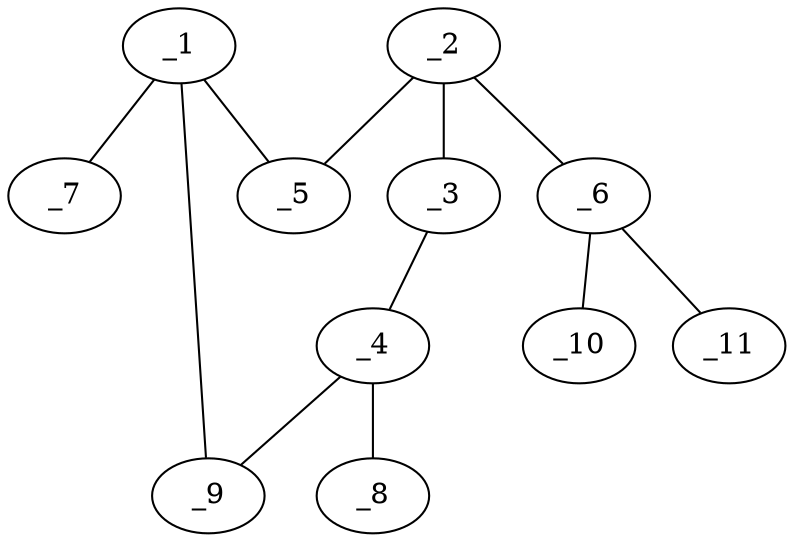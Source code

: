 graph molid677276 {
	_1	 [charge=0,
		chem=1,
		symbol="C  ",
		x="4.5981",
		y="-1.25"];
	_5	 [charge=0,
		chem=4,
		symbol="N  ",
		x="4.5981",
		y="-0.25"];
	_1 -- _5	 [valence=2];
	_7	 [charge=0,
		chem=2,
		symbol="O  ",
		x="5.4641",
		y="-1.75"];
	_1 -- _7	 [valence=1];
	_9	 [charge=0,
		chem=4,
		symbol="N  ",
		x="3.7321",
		y="-1.75"];
	_1 -- _9	 [valence=1];
	_2	 [charge=0,
		chem=1,
		symbol="C  ",
		x="3.7321",
		y="0.25"];
	_3	 [charge=0,
		chem=1,
		symbol="C  ",
		x="2.866",
		y="-0.25"];
	_2 -- _3	 [valence=2];
	_2 -- _5	 [valence=1];
	_6	 [charge=0,
		chem=4,
		symbol="N  ",
		x="3.7321",
		y="1.25"];
	_2 -- _6	 [valence=1];
	_4	 [charge=0,
		chem=1,
		symbol="C  ",
		x="2.866",
		y="-1.25"];
	_3 -- _4	 [valence=1];
	_8	 [charge=0,
		chem=2,
		symbol="O  ",
		x=2,
		y="-1.75"];
	_4 -- _8	 [valence=1];
	_4 -- _9	 [valence=2];
	_10	 [charge=0,
		chem=4,
		symbol="N  ",
		x="4.5981",
		y="1.75"];
	_6 -- _10	 [valence=1];
	_11	 [charge=0,
		chem=1,
		symbol="C  ",
		x="2.866",
		y="1.75"];
	_6 -- _11	 [valence=1];
}
